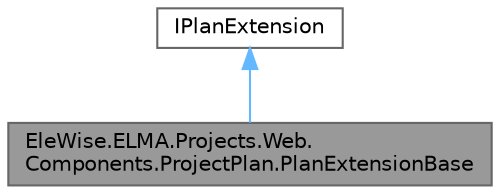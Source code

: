 digraph "EleWise.ELMA.Projects.Web.Components.ProjectPlan.PlanExtensionBase"
{
 // LATEX_PDF_SIZE
  bgcolor="transparent";
  edge [fontname=Helvetica,fontsize=10,labelfontname=Helvetica,labelfontsize=10];
  node [fontname=Helvetica,fontsize=10,shape=box,height=0.2,width=0.4];
  Node1 [id="Node000001",label="EleWise.ELMA.Projects.Web.\lComponents.ProjectPlan.PlanExtensionBase",height=0.2,width=0.4,color="gray40", fillcolor="grey60", style="filled", fontcolor="black",tooltip="Базовый класс точки расширения плана проекта"];
  Node2 -> Node1 [id="edge1_Node000001_Node000002",dir="back",color="steelblue1",style="solid",tooltip=" "];
  Node2 [id="Node000002",label="IPlanExtension",height=0.2,width=0.4,color="gray40", fillcolor="white", style="filled",URL="$interface_ele_wise_1_1_e_l_m_a_1_1_projects_1_1_web_1_1_extension_points_1_1_i_plan_extension.html",tooltip="Точка расширения для плана проекта"];
}
